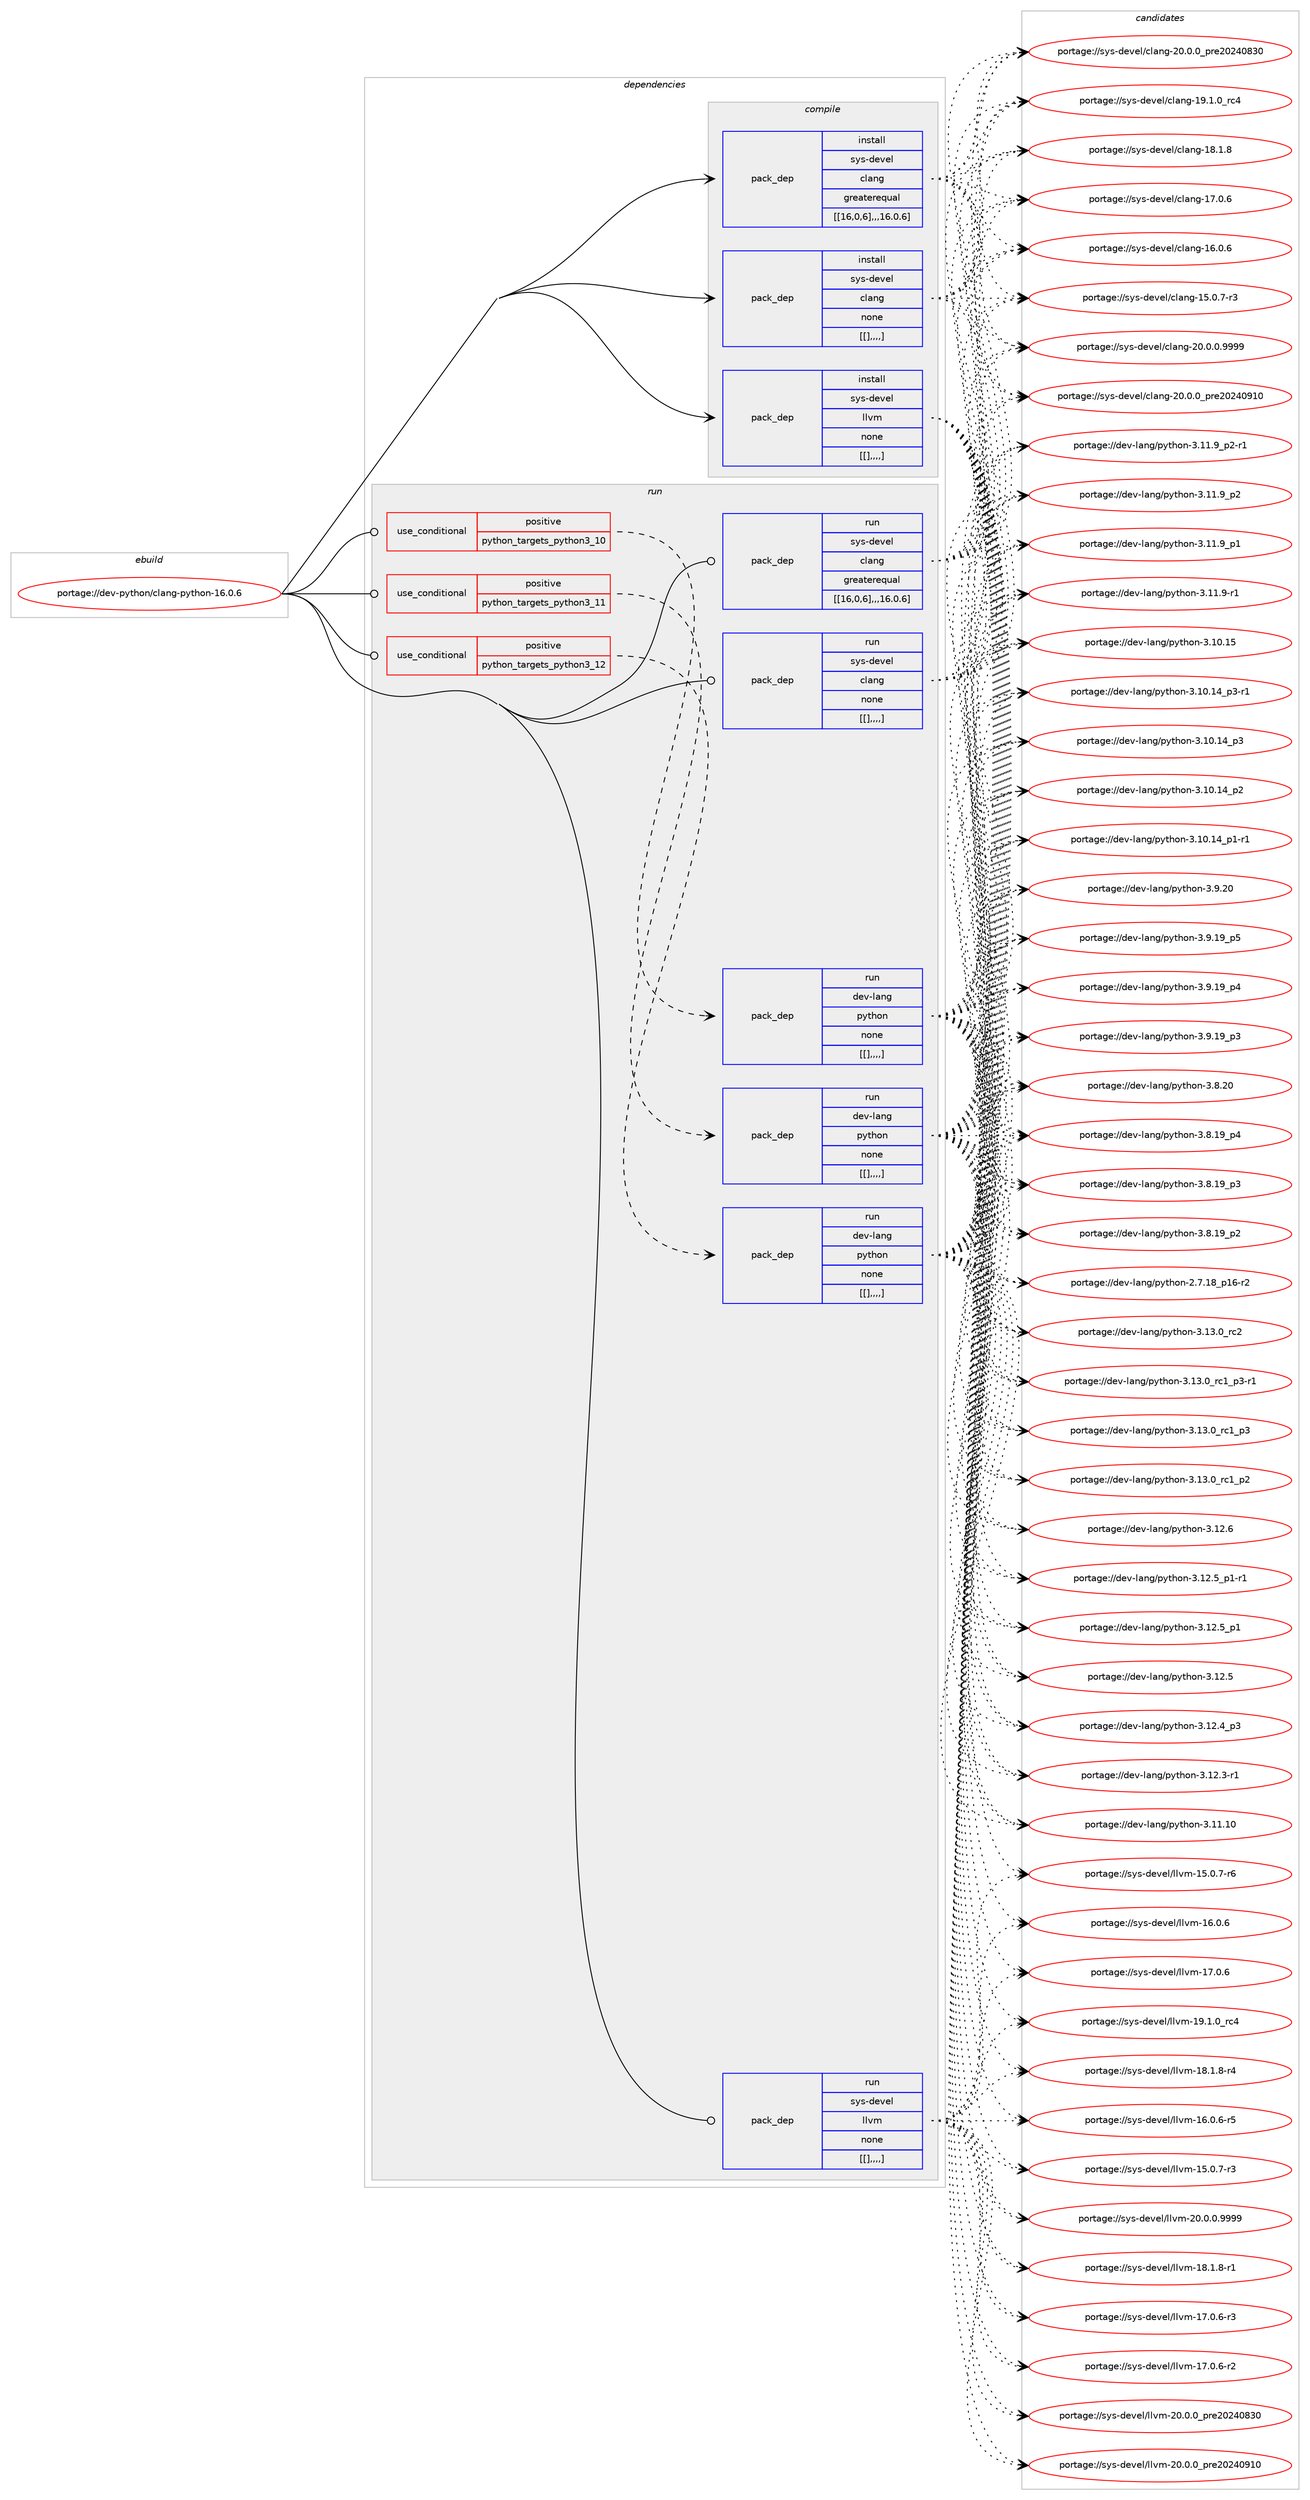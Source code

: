 digraph prolog {

# *************
# Graph options
# *************

newrank=true;
concentrate=true;
compound=true;
graph [rankdir=LR,fontname=Helvetica,fontsize=10,ranksep=1.5];#, ranksep=2.5, nodesep=0.2];
edge  [arrowhead=vee];
node  [fontname=Helvetica,fontsize=10];

# **********
# The ebuild
# **********

subgraph cluster_leftcol {
color=gray;
label=<<i>ebuild</i>>;
id [label="portage://dev-python/clang-python-16.0.6", color=red, width=4, href="../dev-python/clang-python-16.0.6.svg"];
}

# ****************
# The dependencies
# ****************

subgraph cluster_midcol {
color=gray;
label=<<i>dependencies</i>>;
subgraph cluster_compile {
fillcolor="#eeeeee";
style=filled;
label=<<i>compile</i>>;
subgraph pack111187 {
dependency144646 [label=<<TABLE BORDER="0" CELLBORDER="1" CELLSPACING="0" CELLPADDING="4" WIDTH="220"><TR><TD ROWSPAN="6" CELLPADDING="30">pack_dep</TD></TR><TR><TD WIDTH="110">install</TD></TR><TR><TD>sys-devel</TD></TR><TR><TD>clang</TD></TR><TR><TD>greaterequal</TD></TR><TR><TD>[[16,0,6],,,16.0.6]</TD></TR></TABLE>>, shape=none, color=blue];
}
id:e -> dependency144646:w [weight=20,style="solid",arrowhead="vee"];
subgraph pack111188 {
dependency144647 [label=<<TABLE BORDER="0" CELLBORDER="1" CELLSPACING="0" CELLPADDING="4" WIDTH="220"><TR><TD ROWSPAN="6" CELLPADDING="30">pack_dep</TD></TR><TR><TD WIDTH="110">install</TD></TR><TR><TD>sys-devel</TD></TR><TR><TD>clang</TD></TR><TR><TD>none</TD></TR><TR><TD>[[],,,,]</TD></TR></TABLE>>, shape=none, color=blue];
}
id:e -> dependency144647:w [weight=20,style="solid",arrowhead="vee"];
subgraph pack111189 {
dependency144648 [label=<<TABLE BORDER="0" CELLBORDER="1" CELLSPACING="0" CELLPADDING="4" WIDTH="220"><TR><TD ROWSPAN="6" CELLPADDING="30">pack_dep</TD></TR><TR><TD WIDTH="110">install</TD></TR><TR><TD>sys-devel</TD></TR><TR><TD>llvm</TD></TR><TR><TD>none</TD></TR><TR><TD>[[],,,,]</TD></TR></TABLE>>, shape=none, color=blue];
}
id:e -> dependency144648:w [weight=20,style="solid",arrowhead="vee"];
}
subgraph cluster_compileandrun {
fillcolor="#eeeeee";
style=filled;
label=<<i>compile and run</i>>;
}
subgraph cluster_run {
fillcolor="#eeeeee";
style=filled;
label=<<i>run</i>>;
subgraph cond32243 {
dependency144649 [label=<<TABLE BORDER="0" CELLBORDER="1" CELLSPACING="0" CELLPADDING="4"><TR><TD ROWSPAN="3" CELLPADDING="10">use_conditional</TD></TR><TR><TD>positive</TD></TR><TR><TD>python_targets_python3_10</TD></TR></TABLE>>, shape=none, color=red];
subgraph pack111190 {
dependency144650 [label=<<TABLE BORDER="0" CELLBORDER="1" CELLSPACING="0" CELLPADDING="4" WIDTH="220"><TR><TD ROWSPAN="6" CELLPADDING="30">pack_dep</TD></TR><TR><TD WIDTH="110">run</TD></TR><TR><TD>dev-lang</TD></TR><TR><TD>python</TD></TR><TR><TD>none</TD></TR><TR><TD>[[],,,,]</TD></TR></TABLE>>, shape=none, color=blue];
}
dependency144649:e -> dependency144650:w [weight=20,style="dashed",arrowhead="vee"];
}
id:e -> dependency144649:w [weight=20,style="solid",arrowhead="odot"];
subgraph cond32244 {
dependency144651 [label=<<TABLE BORDER="0" CELLBORDER="1" CELLSPACING="0" CELLPADDING="4"><TR><TD ROWSPAN="3" CELLPADDING="10">use_conditional</TD></TR><TR><TD>positive</TD></TR><TR><TD>python_targets_python3_11</TD></TR></TABLE>>, shape=none, color=red];
subgraph pack111191 {
dependency144652 [label=<<TABLE BORDER="0" CELLBORDER="1" CELLSPACING="0" CELLPADDING="4" WIDTH="220"><TR><TD ROWSPAN="6" CELLPADDING="30">pack_dep</TD></TR><TR><TD WIDTH="110">run</TD></TR><TR><TD>dev-lang</TD></TR><TR><TD>python</TD></TR><TR><TD>none</TD></TR><TR><TD>[[],,,,]</TD></TR></TABLE>>, shape=none, color=blue];
}
dependency144651:e -> dependency144652:w [weight=20,style="dashed",arrowhead="vee"];
}
id:e -> dependency144651:w [weight=20,style="solid",arrowhead="odot"];
subgraph cond32245 {
dependency144653 [label=<<TABLE BORDER="0" CELLBORDER="1" CELLSPACING="0" CELLPADDING="4"><TR><TD ROWSPAN="3" CELLPADDING="10">use_conditional</TD></TR><TR><TD>positive</TD></TR><TR><TD>python_targets_python3_12</TD></TR></TABLE>>, shape=none, color=red];
subgraph pack111192 {
dependency144654 [label=<<TABLE BORDER="0" CELLBORDER="1" CELLSPACING="0" CELLPADDING="4" WIDTH="220"><TR><TD ROWSPAN="6" CELLPADDING="30">pack_dep</TD></TR><TR><TD WIDTH="110">run</TD></TR><TR><TD>dev-lang</TD></TR><TR><TD>python</TD></TR><TR><TD>none</TD></TR><TR><TD>[[],,,,]</TD></TR></TABLE>>, shape=none, color=blue];
}
dependency144653:e -> dependency144654:w [weight=20,style="dashed",arrowhead="vee"];
}
id:e -> dependency144653:w [weight=20,style="solid",arrowhead="odot"];
subgraph pack111193 {
dependency144655 [label=<<TABLE BORDER="0" CELLBORDER="1" CELLSPACING="0" CELLPADDING="4" WIDTH="220"><TR><TD ROWSPAN="6" CELLPADDING="30">pack_dep</TD></TR><TR><TD WIDTH="110">run</TD></TR><TR><TD>sys-devel</TD></TR><TR><TD>clang</TD></TR><TR><TD>greaterequal</TD></TR><TR><TD>[[16,0,6],,,16.0.6]</TD></TR></TABLE>>, shape=none, color=blue];
}
id:e -> dependency144655:w [weight=20,style="solid",arrowhead="odot"];
subgraph pack111194 {
dependency144656 [label=<<TABLE BORDER="0" CELLBORDER="1" CELLSPACING="0" CELLPADDING="4" WIDTH="220"><TR><TD ROWSPAN="6" CELLPADDING="30">pack_dep</TD></TR><TR><TD WIDTH="110">run</TD></TR><TR><TD>sys-devel</TD></TR><TR><TD>clang</TD></TR><TR><TD>none</TD></TR><TR><TD>[[],,,,]</TD></TR></TABLE>>, shape=none, color=blue];
}
id:e -> dependency144656:w [weight=20,style="solid",arrowhead="odot"];
subgraph pack111195 {
dependency144657 [label=<<TABLE BORDER="0" CELLBORDER="1" CELLSPACING="0" CELLPADDING="4" WIDTH="220"><TR><TD ROWSPAN="6" CELLPADDING="30">pack_dep</TD></TR><TR><TD WIDTH="110">run</TD></TR><TR><TD>sys-devel</TD></TR><TR><TD>llvm</TD></TR><TR><TD>none</TD></TR><TR><TD>[[],,,,]</TD></TR></TABLE>>, shape=none, color=blue];
}
id:e -> dependency144657:w [weight=20,style="solid",arrowhead="odot"];
}
}

# **************
# The candidates
# **************

subgraph cluster_choices {
rank=same;
color=gray;
label=<<i>candidates</i>>;

subgraph choice111187 {
color=black;
nodesep=1;
choice11512111545100101118101108479910897110103455048464846484657575757 [label="portage://sys-devel/clang-20.0.0.9999", color=red, width=4,href="../sys-devel/clang-20.0.0.9999.svg"];
choice1151211154510010111810110847991089711010345504846484648951121141015048505248574948 [label="portage://sys-devel/clang-20.0.0_pre20240910", color=red, width=4,href="../sys-devel/clang-20.0.0_pre20240910.svg"];
choice1151211154510010111810110847991089711010345504846484648951121141015048505248565148 [label="portage://sys-devel/clang-20.0.0_pre20240830", color=red, width=4,href="../sys-devel/clang-20.0.0_pre20240830.svg"];
choice1151211154510010111810110847991089711010345495746494648951149952 [label="portage://sys-devel/clang-19.1.0_rc4", color=red, width=4,href="../sys-devel/clang-19.1.0_rc4.svg"];
choice1151211154510010111810110847991089711010345495646494656 [label="portage://sys-devel/clang-18.1.8", color=red, width=4,href="../sys-devel/clang-18.1.8.svg"];
choice1151211154510010111810110847991089711010345495546484654 [label="portage://sys-devel/clang-17.0.6", color=red, width=4,href="../sys-devel/clang-17.0.6.svg"];
choice1151211154510010111810110847991089711010345495446484654 [label="portage://sys-devel/clang-16.0.6", color=red, width=4,href="../sys-devel/clang-16.0.6.svg"];
choice11512111545100101118101108479910897110103454953464846554511451 [label="portage://sys-devel/clang-15.0.7-r3", color=red, width=4,href="../sys-devel/clang-15.0.7-r3.svg"];
dependency144646:e -> choice11512111545100101118101108479910897110103455048464846484657575757:w [style=dotted,weight="100"];
dependency144646:e -> choice1151211154510010111810110847991089711010345504846484648951121141015048505248574948:w [style=dotted,weight="100"];
dependency144646:e -> choice1151211154510010111810110847991089711010345504846484648951121141015048505248565148:w [style=dotted,weight="100"];
dependency144646:e -> choice1151211154510010111810110847991089711010345495746494648951149952:w [style=dotted,weight="100"];
dependency144646:e -> choice1151211154510010111810110847991089711010345495646494656:w [style=dotted,weight="100"];
dependency144646:e -> choice1151211154510010111810110847991089711010345495546484654:w [style=dotted,weight="100"];
dependency144646:e -> choice1151211154510010111810110847991089711010345495446484654:w [style=dotted,weight="100"];
dependency144646:e -> choice11512111545100101118101108479910897110103454953464846554511451:w [style=dotted,weight="100"];
}
subgraph choice111188 {
color=black;
nodesep=1;
choice11512111545100101118101108479910897110103455048464846484657575757 [label="portage://sys-devel/clang-20.0.0.9999", color=red, width=4,href="../sys-devel/clang-20.0.0.9999.svg"];
choice1151211154510010111810110847991089711010345504846484648951121141015048505248574948 [label="portage://sys-devel/clang-20.0.0_pre20240910", color=red, width=4,href="../sys-devel/clang-20.0.0_pre20240910.svg"];
choice1151211154510010111810110847991089711010345504846484648951121141015048505248565148 [label="portage://sys-devel/clang-20.0.0_pre20240830", color=red, width=4,href="../sys-devel/clang-20.0.0_pre20240830.svg"];
choice1151211154510010111810110847991089711010345495746494648951149952 [label="portage://sys-devel/clang-19.1.0_rc4", color=red, width=4,href="../sys-devel/clang-19.1.0_rc4.svg"];
choice1151211154510010111810110847991089711010345495646494656 [label="portage://sys-devel/clang-18.1.8", color=red, width=4,href="../sys-devel/clang-18.1.8.svg"];
choice1151211154510010111810110847991089711010345495546484654 [label="portage://sys-devel/clang-17.0.6", color=red, width=4,href="../sys-devel/clang-17.0.6.svg"];
choice1151211154510010111810110847991089711010345495446484654 [label="portage://sys-devel/clang-16.0.6", color=red, width=4,href="../sys-devel/clang-16.0.6.svg"];
choice11512111545100101118101108479910897110103454953464846554511451 [label="portage://sys-devel/clang-15.0.7-r3", color=red, width=4,href="../sys-devel/clang-15.0.7-r3.svg"];
dependency144647:e -> choice11512111545100101118101108479910897110103455048464846484657575757:w [style=dotted,weight="100"];
dependency144647:e -> choice1151211154510010111810110847991089711010345504846484648951121141015048505248574948:w [style=dotted,weight="100"];
dependency144647:e -> choice1151211154510010111810110847991089711010345504846484648951121141015048505248565148:w [style=dotted,weight="100"];
dependency144647:e -> choice1151211154510010111810110847991089711010345495746494648951149952:w [style=dotted,weight="100"];
dependency144647:e -> choice1151211154510010111810110847991089711010345495646494656:w [style=dotted,weight="100"];
dependency144647:e -> choice1151211154510010111810110847991089711010345495546484654:w [style=dotted,weight="100"];
dependency144647:e -> choice1151211154510010111810110847991089711010345495446484654:w [style=dotted,weight="100"];
dependency144647:e -> choice11512111545100101118101108479910897110103454953464846554511451:w [style=dotted,weight="100"];
}
subgraph choice111189 {
color=black;
nodesep=1;
choice1151211154510010111810110847108108118109455048464846484657575757 [label="portage://sys-devel/llvm-20.0.0.9999", color=red, width=4,href="../sys-devel/llvm-20.0.0.9999.svg"];
choice115121115451001011181011084710810811810945504846484648951121141015048505248574948 [label="portage://sys-devel/llvm-20.0.0_pre20240910", color=red, width=4,href="../sys-devel/llvm-20.0.0_pre20240910.svg"];
choice115121115451001011181011084710810811810945504846484648951121141015048505248565148 [label="portage://sys-devel/llvm-20.0.0_pre20240830", color=red, width=4,href="../sys-devel/llvm-20.0.0_pre20240830.svg"];
choice115121115451001011181011084710810811810945495746494648951149952 [label="portage://sys-devel/llvm-19.1.0_rc4", color=red, width=4,href="../sys-devel/llvm-19.1.0_rc4.svg"];
choice1151211154510010111810110847108108118109454956464946564511452 [label="portage://sys-devel/llvm-18.1.8-r4", color=red, width=4,href="../sys-devel/llvm-18.1.8-r4.svg"];
choice1151211154510010111810110847108108118109454956464946564511449 [label="portage://sys-devel/llvm-18.1.8-r1", color=red, width=4,href="../sys-devel/llvm-18.1.8-r1.svg"];
choice1151211154510010111810110847108108118109454955464846544511451 [label="portage://sys-devel/llvm-17.0.6-r3", color=red, width=4,href="../sys-devel/llvm-17.0.6-r3.svg"];
choice1151211154510010111810110847108108118109454955464846544511450 [label="portage://sys-devel/llvm-17.0.6-r2", color=red, width=4,href="../sys-devel/llvm-17.0.6-r2.svg"];
choice115121115451001011181011084710810811810945495546484654 [label="portage://sys-devel/llvm-17.0.6", color=red, width=4,href="../sys-devel/llvm-17.0.6.svg"];
choice1151211154510010111810110847108108118109454954464846544511453 [label="portage://sys-devel/llvm-16.0.6-r5", color=red, width=4,href="../sys-devel/llvm-16.0.6-r5.svg"];
choice115121115451001011181011084710810811810945495446484654 [label="portage://sys-devel/llvm-16.0.6", color=red, width=4,href="../sys-devel/llvm-16.0.6.svg"];
choice1151211154510010111810110847108108118109454953464846554511454 [label="portage://sys-devel/llvm-15.0.7-r6", color=red, width=4,href="../sys-devel/llvm-15.0.7-r6.svg"];
choice1151211154510010111810110847108108118109454953464846554511451 [label="portage://sys-devel/llvm-15.0.7-r3", color=red, width=4,href="../sys-devel/llvm-15.0.7-r3.svg"];
dependency144648:e -> choice1151211154510010111810110847108108118109455048464846484657575757:w [style=dotted,weight="100"];
dependency144648:e -> choice115121115451001011181011084710810811810945504846484648951121141015048505248574948:w [style=dotted,weight="100"];
dependency144648:e -> choice115121115451001011181011084710810811810945504846484648951121141015048505248565148:w [style=dotted,weight="100"];
dependency144648:e -> choice115121115451001011181011084710810811810945495746494648951149952:w [style=dotted,weight="100"];
dependency144648:e -> choice1151211154510010111810110847108108118109454956464946564511452:w [style=dotted,weight="100"];
dependency144648:e -> choice1151211154510010111810110847108108118109454956464946564511449:w [style=dotted,weight="100"];
dependency144648:e -> choice1151211154510010111810110847108108118109454955464846544511451:w [style=dotted,weight="100"];
dependency144648:e -> choice1151211154510010111810110847108108118109454955464846544511450:w [style=dotted,weight="100"];
dependency144648:e -> choice115121115451001011181011084710810811810945495546484654:w [style=dotted,weight="100"];
dependency144648:e -> choice1151211154510010111810110847108108118109454954464846544511453:w [style=dotted,weight="100"];
dependency144648:e -> choice115121115451001011181011084710810811810945495446484654:w [style=dotted,weight="100"];
dependency144648:e -> choice1151211154510010111810110847108108118109454953464846554511454:w [style=dotted,weight="100"];
dependency144648:e -> choice1151211154510010111810110847108108118109454953464846554511451:w [style=dotted,weight="100"];
}
subgraph choice111190 {
color=black;
nodesep=1;
choice10010111845108971101034711212111610411111045514649514648951149950 [label="portage://dev-lang/python-3.13.0_rc2", color=red, width=4,href="../dev-lang/python-3.13.0_rc2.svg"];
choice1001011184510897110103471121211161041111104551464951464895114994995112514511449 [label="portage://dev-lang/python-3.13.0_rc1_p3-r1", color=red, width=4,href="../dev-lang/python-3.13.0_rc1_p3-r1.svg"];
choice100101118451089711010347112121116104111110455146495146489511499499511251 [label="portage://dev-lang/python-3.13.0_rc1_p3", color=red, width=4,href="../dev-lang/python-3.13.0_rc1_p3.svg"];
choice100101118451089711010347112121116104111110455146495146489511499499511250 [label="portage://dev-lang/python-3.13.0_rc1_p2", color=red, width=4,href="../dev-lang/python-3.13.0_rc1_p2.svg"];
choice10010111845108971101034711212111610411111045514649504654 [label="portage://dev-lang/python-3.12.6", color=red, width=4,href="../dev-lang/python-3.12.6.svg"];
choice1001011184510897110103471121211161041111104551464950465395112494511449 [label="portage://dev-lang/python-3.12.5_p1-r1", color=red, width=4,href="../dev-lang/python-3.12.5_p1-r1.svg"];
choice100101118451089711010347112121116104111110455146495046539511249 [label="portage://dev-lang/python-3.12.5_p1", color=red, width=4,href="../dev-lang/python-3.12.5_p1.svg"];
choice10010111845108971101034711212111610411111045514649504653 [label="portage://dev-lang/python-3.12.5", color=red, width=4,href="../dev-lang/python-3.12.5.svg"];
choice100101118451089711010347112121116104111110455146495046529511251 [label="portage://dev-lang/python-3.12.4_p3", color=red, width=4,href="../dev-lang/python-3.12.4_p3.svg"];
choice100101118451089711010347112121116104111110455146495046514511449 [label="portage://dev-lang/python-3.12.3-r1", color=red, width=4,href="../dev-lang/python-3.12.3-r1.svg"];
choice1001011184510897110103471121211161041111104551464949464948 [label="portage://dev-lang/python-3.11.10", color=red, width=4,href="../dev-lang/python-3.11.10.svg"];
choice1001011184510897110103471121211161041111104551464949465795112504511449 [label="portage://dev-lang/python-3.11.9_p2-r1", color=red, width=4,href="../dev-lang/python-3.11.9_p2-r1.svg"];
choice100101118451089711010347112121116104111110455146494946579511250 [label="portage://dev-lang/python-3.11.9_p2", color=red, width=4,href="../dev-lang/python-3.11.9_p2.svg"];
choice100101118451089711010347112121116104111110455146494946579511249 [label="portage://dev-lang/python-3.11.9_p1", color=red, width=4,href="../dev-lang/python-3.11.9_p1.svg"];
choice100101118451089711010347112121116104111110455146494946574511449 [label="portage://dev-lang/python-3.11.9-r1", color=red, width=4,href="../dev-lang/python-3.11.9-r1.svg"];
choice1001011184510897110103471121211161041111104551464948464953 [label="portage://dev-lang/python-3.10.15", color=red, width=4,href="../dev-lang/python-3.10.15.svg"];
choice100101118451089711010347112121116104111110455146494846495295112514511449 [label="portage://dev-lang/python-3.10.14_p3-r1", color=red, width=4,href="../dev-lang/python-3.10.14_p3-r1.svg"];
choice10010111845108971101034711212111610411111045514649484649529511251 [label="portage://dev-lang/python-3.10.14_p3", color=red, width=4,href="../dev-lang/python-3.10.14_p3.svg"];
choice10010111845108971101034711212111610411111045514649484649529511250 [label="portage://dev-lang/python-3.10.14_p2", color=red, width=4,href="../dev-lang/python-3.10.14_p2.svg"];
choice100101118451089711010347112121116104111110455146494846495295112494511449 [label="portage://dev-lang/python-3.10.14_p1-r1", color=red, width=4,href="../dev-lang/python-3.10.14_p1-r1.svg"];
choice10010111845108971101034711212111610411111045514657465048 [label="portage://dev-lang/python-3.9.20", color=red, width=4,href="../dev-lang/python-3.9.20.svg"];
choice100101118451089711010347112121116104111110455146574649579511253 [label="portage://dev-lang/python-3.9.19_p5", color=red, width=4,href="../dev-lang/python-3.9.19_p5.svg"];
choice100101118451089711010347112121116104111110455146574649579511252 [label="portage://dev-lang/python-3.9.19_p4", color=red, width=4,href="../dev-lang/python-3.9.19_p4.svg"];
choice100101118451089711010347112121116104111110455146574649579511251 [label="portage://dev-lang/python-3.9.19_p3", color=red, width=4,href="../dev-lang/python-3.9.19_p3.svg"];
choice10010111845108971101034711212111610411111045514656465048 [label="portage://dev-lang/python-3.8.20", color=red, width=4,href="../dev-lang/python-3.8.20.svg"];
choice100101118451089711010347112121116104111110455146564649579511252 [label="portage://dev-lang/python-3.8.19_p4", color=red, width=4,href="../dev-lang/python-3.8.19_p4.svg"];
choice100101118451089711010347112121116104111110455146564649579511251 [label="portage://dev-lang/python-3.8.19_p3", color=red, width=4,href="../dev-lang/python-3.8.19_p3.svg"];
choice100101118451089711010347112121116104111110455146564649579511250 [label="portage://dev-lang/python-3.8.19_p2", color=red, width=4,href="../dev-lang/python-3.8.19_p2.svg"];
choice100101118451089711010347112121116104111110455046554649569511249544511450 [label="portage://dev-lang/python-2.7.18_p16-r2", color=red, width=4,href="../dev-lang/python-2.7.18_p16-r2.svg"];
dependency144650:e -> choice10010111845108971101034711212111610411111045514649514648951149950:w [style=dotted,weight="100"];
dependency144650:e -> choice1001011184510897110103471121211161041111104551464951464895114994995112514511449:w [style=dotted,weight="100"];
dependency144650:e -> choice100101118451089711010347112121116104111110455146495146489511499499511251:w [style=dotted,weight="100"];
dependency144650:e -> choice100101118451089711010347112121116104111110455146495146489511499499511250:w [style=dotted,weight="100"];
dependency144650:e -> choice10010111845108971101034711212111610411111045514649504654:w [style=dotted,weight="100"];
dependency144650:e -> choice1001011184510897110103471121211161041111104551464950465395112494511449:w [style=dotted,weight="100"];
dependency144650:e -> choice100101118451089711010347112121116104111110455146495046539511249:w [style=dotted,weight="100"];
dependency144650:e -> choice10010111845108971101034711212111610411111045514649504653:w [style=dotted,weight="100"];
dependency144650:e -> choice100101118451089711010347112121116104111110455146495046529511251:w [style=dotted,weight="100"];
dependency144650:e -> choice100101118451089711010347112121116104111110455146495046514511449:w [style=dotted,weight="100"];
dependency144650:e -> choice1001011184510897110103471121211161041111104551464949464948:w [style=dotted,weight="100"];
dependency144650:e -> choice1001011184510897110103471121211161041111104551464949465795112504511449:w [style=dotted,weight="100"];
dependency144650:e -> choice100101118451089711010347112121116104111110455146494946579511250:w [style=dotted,weight="100"];
dependency144650:e -> choice100101118451089711010347112121116104111110455146494946579511249:w [style=dotted,weight="100"];
dependency144650:e -> choice100101118451089711010347112121116104111110455146494946574511449:w [style=dotted,weight="100"];
dependency144650:e -> choice1001011184510897110103471121211161041111104551464948464953:w [style=dotted,weight="100"];
dependency144650:e -> choice100101118451089711010347112121116104111110455146494846495295112514511449:w [style=dotted,weight="100"];
dependency144650:e -> choice10010111845108971101034711212111610411111045514649484649529511251:w [style=dotted,weight="100"];
dependency144650:e -> choice10010111845108971101034711212111610411111045514649484649529511250:w [style=dotted,weight="100"];
dependency144650:e -> choice100101118451089711010347112121116104111110455146494846495295112494511449:w [style=dotted,weight="100"];
dependency144650:e -> choice10010111845108971101034711212111610411111045514657465048:w [style=dotted,weight="100"];
dependency144650:e -> choice100101118451089711010347112121116104111110455146574649579511253:w [style=dotted,weight="100"];
dependency144650:e -> choice100101118451089711010347112121116104111110455146574649579511252:w [style=dotted,weight="100"];
dependency144650:e -> choice100101118451089711010347112121116104111110455146574649579511251:w [style=dotted,weight="100"];
dependency144650:e -> choice10010111845108971101034711212111610411111045514656465048:w [style=dotted,weight="100"];
dependency144650:e -> choice100101118451089711010347112121116104111110455146564649579511252:w [style=dotted,weight="100"];
dependency144650:e -> choice100101118451089711010347112121116104111110455146564649579511251:w [style=dotted,weight="100"];
dependency144650:e -> choice100101118451089711010347112121116104111110455146564649579511250:w [style=dotted,weight="100"];
dependency144650:e -> choice100101118451089711010347112121116104111110455046554649569511249544511450:w [style=dotted,weight="100"];
}
subgraph choice111191 {
color=black;
nodesep=1;
choice10010111845108971101034711212111610411111045514649514648951149950 [label="portage://dev-lang/python-3.13.0_rc2", color=red, width=4,href="../dev-lang/python-3.13.0_rc2.svg"];
choice1001011184510897110103471121211161041111104551464951464895114994995112514511449 [label="portage://dev-lang/python-3.13.0_rc1_p3-r1", color=red, width=4,href="../dev-lang/python-3.13.0_rc1_p3-r1.svg"];
choice100101118451089711010347112121116104111110455146495146489511499499511251 [label="portage://dev-lang/python-3.13.0_rc1_p3", color=red, width=4,href="../dev-lang/python-3.13.0_rc1_p3.svg"];
choice100101118451089711010347112121116104111110455146495146489511499499511250 [label="portage://dev-lang/python-3.13.0_rc1_p2", color=red, width=4,href="../dev-lang/python-3.13.0_rc1_p2.svg"];
choice10010111845108971101034711212111610411111045514649504654 [label="portage://dev-lang/python-3.12.6", color=red, width=4,href="../dev-lang/python-3.12.6.svg"];
choice1001011184510897110103471121211161041111104551464950465395112494511449 [label="portage://dev-lang/python-3.12.5_p1-r1", color=red, width=4,href="../dev-lang/python-3.12.5_p1-r1.svg"];
choice100101118451089711010347112121116104111110455146495046539511249 [label="portage://dev-lang/python-3.12.5_p1", color=red, width=4,href="../dev-lang/python-3.12.5_p1.svg"];
choice10010111845108971101034711212111610411111045514649504653 [label="portage://dev-lang/python-3.12.5", color=red, width=4,href="../dev-lang/python-3.12.5.svg"];
choice100101118451089711010347112121116104111110455146495046529511251 [label="portage://dev-lang/python-3.12.4_p3", color=red, width=4,href="../dev-lang/python-3.12.4_p3.svg"];
choice100101118451089711010347112121116104111110455146495046514511449 [label="portage://dev-lang/python-3.12.3-r1", color=red, width=4,href="../dev-lang/python-3.12.3-r1.svg"];
choice1001011184510897110103471121211161041111104551464949464948 [label="portage://dev-lang/python-3.11.10", color=red, width=4,href="../dev-lang/python-3.11.10.svg"];
choice1001011184510897110103471121211161041111104551464949465795112504511449 [label="portage://dev-lang/python-3.11.9_p2-r1", color=red, width=4,href="../dev-lang/python-3.11.9_p2-r1.svg"];
choice100101118451089711010347112121116104111110455146494946579511250 [label="portage://dev-lang/python-3.11.9_p2", color=red, width=4,href="../dev-lang/python-3.11.9_p2.svg"];
choice100101118451089711010347112121116104111110455146494946579511249 [label="portage://dev-lang/python-3.11.9_p1", color=red, width=4,href="../dev-lang/python-3.11.9_p1.svg"];
choice100101118451089711010347112121116104111110455146494946574511449 [label="portage://dev-lang/python-3.11.9-r1", color=red, width=4,href="../dev-lang/python-3.11.9-r1.svg"];
choice1001011184510897110103471121211161041111104551464948464953 [label="portage://dev-lang/python-3.10.15", color=red, width=4,href="../dev-lang/python-3.10.15.svg"];
choice100101118451089711010347112121116104111110455146494846495295112514511449 [label="portage://dev-lang/python-3.10.14_p3-r1", color=red, width=4,href="../dev-lang/python-3.10.14_p3-r1.svg"];
choice10010111845108971101034711212111610411111045514649484649529511251 [label="portage://dev-lang/python-3.10.14_p3", color=red, width=4,href="../dev-lang/python-3.10.14_p3.svg"];
choice10010111845108971101034711212111610411111045514649484649529511250 [label="portage://dev-lang/python-3.10.14_p2", color=red, width=4,href="../dev-lang/python-3.10.14_p2.svg"];
choice100101118451089711010347112121116104111110455146494846495295112494511449 [label="portage://dev-lang/python-3.10.14_p1-r1", color=red, width=4,href="../dev-lang/python-3.10.14_p1-r1.svg"];
choice10010111845108971101034711212111610411111045514657465048 [label="portage://dev-lang/python-3.9.20", color=red, width=4,href="../dev-lang/python-3.9.20.svg"];
choice100101118451089711010347112121116104111110455146574649579511253 [label="portage://dev-lang/python-3.9.19_p5", color=red, width=4,href="../dev-lang/python-3.9.19_p5.svg"];
choice100101118451089711010347112121116104111110455146574649579511252 [label="portage://dev-lang/python-3.9.19_p4", color=red, width=4,href="../dev-lang/python-3.9.19_p4.svg"];
choice100101118451089711010347112121116104111110455146574649579511251 [label="portage://dev-lang/python-3.9.19_p3", color=red, width=4,href="../dev-lang/python-3.9.19_p3.svg"];
choice10010111845108971101034711212111610411111045514656465048 [label="portage://dev-lang/python-3.8.20", color=red, width=4,href="../dev-lang/python-3.8.20.svg"];
choice100101118451089711010347112121116104111110455146564649579511252 [label="portage://dev-lang/python-3.8.19_p4", color=red, width=4,href="../dev-lang/python-3.8.19_p4.svg"];
choice100101118451089711010347112121116104111110455146564649579511251 [label="portage://dev-lang/python-3.8.19_p3", color=red, width=4,href="../dev-lang/python-3.8.19_p3.svg"];
choice100101118451089711010347112121116104111110455146564649579511250 [label="portage://dev-lang/python-3.8.19_p2", color=red, width=4,href="../dev-lang/python-3.8.19_p2.svg"];
choice100101118451089711010347112121116104111110455046554649569511249544511450 [label="portage://dev-lang/python-2.7.18_p16-r2", color=red, width=4,href="../dev-lang/python-2.7.18_p16-r2.svg"];
dependency144652:e -> choice10010111845108971101034711212111610411111045514649514648951149950:w [style=dotted,weight="100"];
dependency144652:e -> choice1001011184510897110103471121211161041111104551464951464895114994995112514511449:w [style=dotted,weight="100"];
dependency144652:e -> choice100101118451089711010347112121116104111110455146495146489511499499511251:w [style=dotted,weight="100"];
dependency144652:e -> choice100101118451089711010347112121116104111110455146495146489511499499511250:w [style=dotted,weight="100"];
dependency144652:e -> choice10010111845108971101034711212111610411111045514649504654:w [style=dotted,weight="100"];
dependency144652:e -> choice1001011184510897110103471121211161041111104551464950465395112494511449:w [style=dotted,weight="100"];
dependency144652:e -> choice100101118451089711010347112121116104111110455146495046539511249:w [style=dotted,weight="100"];
dependency144652:e -> choice10010111845108971101034711212111610411111045514649504653:w [style=dotted,weight="100"];
dependency144652:e -> choice100101118451089711010347112121116104111110455146495046529511251:w [style=dotted,weight="100"];
dependency144652:e -> choice100101118451089711010347112121116104111110455146495046514511449:w [style=dotted,weight="100"];
dependency144652:e -> choice1001011184510897110103471121211161041111104551464949464948:w [style=dotted,weight="100"];
dependency144652:e -> choice1001011184510897110103471121211161041111104551464949465795112504511449:w [style=dotted,weight="100"];
dependency144652:e -> choice100101118451089711010347112121116104111110455146494946579511250:w [style=dotted,weight="100"];
dependency144652:e -> choice100101118451089711010347112121116104111110455146494946579511249:w [style=dotted,weight="100"];
dependency144652:e -> choice100101118451089711010347112121116104111110455146494946574511449:w [style=dotted,weight="100"];
dependency144652:e -> choice1001011184510897110103471121211161041111104551464948464953:w [style=dotted,weight="100"];
dependency144652:e -> choice100101118451089711010347112121116104111110455146494846495295112514511449:w [style=dotted,weight="100"];
dependency144652:e -> choice10010111845108971101034711212111610411111045514649484649529511251:w [style=dotted,weight="100"];
dependency144652:e -> choice10010111845108971101034711212111610411111045514649484649529511250:w [style=dotted,weight="100"];
dependency144652:e -> choice100101118451089711010347112121116104111110455146494846495295112494511449:w [style=dotted,weight="100"];
dependency144652:e -> choice10010111845108971101034711212111610411111045514657465048:w [style=dotted,weight="100"];
dependency144652:e -> choice100101118451089711010347112121116104111110455146574649579511253:w [style=dotted,weight="100"];
dependency144652:e -> choice100101118451089711010347112121116104111110455146574649579511252:w [style=dotted,weight="100"];
dependency144652:e -> choice100101118451089711010347112121116104111110455146574649579511251:w [style=dotted,weight="100"];
dependency144652:e -> choice10010111845108971101034711212111610411111045514656465048:w [style=dotted,weight="100"];
dependency144652:e -> choice100101118451089711010347112121116104111110455146564649579511252:w [style=dotted,weight="100"];
dependency144652:e -> choice100101118451089711010347112121116104111110455146564649579511251:w [style=dotted,weight="100"];
dependency144652:e -> choice100101118451089711010347112121116104111110455146564649579511250:w [style=dotted,weight="100"];
dependency144652:e -> choice100101118451089711010347112121116104111110455046554649569511249544511450:w [style=dotted,weight="100"];
}
subgraph choice111192 {
color=black;
nodesep=1;
choice10010111845108971101034711212111610411111045514649514648951149950 [label="portage://dev-lang/python-3.13.0_rc2", color=red, width=4,href="../dev-lang/python-3.13.0_rc2.svg"];
choice1001011184510897110103471121211161041111104551464951464895114994995112514511449 [label="portage://dev-lang/python-3.13.0_rc1_p3-r1", color=red, width=4,href="../dev-lang/python-3.13.0_rc1_p3-r1.svg"];
choice100101118451089711010347112121116104111110455146495146489511499499511251 [label="portage://dev-lang/python-3.13.0_rc1_p3", color=red, width=4,href="../dev-lang/python-3.13.0_rc1_p3.svg"];
choice100101118451089711010347112121116104111110455146495146489511499499511250 [label="portage://dev-lang/python-3.13.0_rc1_p2", color=red, width=4,href="../dev-lang/python-3.13.0_rc1_p2.svg"];
choice10010111845108971101034711212111610411111045514649504654 [label="portage://dev-lang/python-3.12.6", color=red, width=4,href="../dev-lang/python-3.12.6.svg"];
choice1001011184510897110103471121211161041111104551464950465395112494511449 [label="portage://dev-lang/python-3.12.5_p1-r1", color=red, width=4,href="../dev-lang/python-3.12.5_p1-r1.svg"];
choice100101118451089711010347112121116104111110455146495046539511249 [label="portage://dev-lang/python-3.12.5_p1", color=red, width=4,href="../dev-lang/python-3.12.5_p1.svg"];
choice10010111845108971101034711212111610411111045514649504653 [label="portage://dev-lang/python-3.12.5", color=red, width=4,href="../dev-lang/python-3.12.5.svg"];
choice100101118451089711010347112121116104111110455146495046529511251 [label="portage://dev-lang/python-3.12.4_p3", color=red, width=4,href="../dev-lang/python-3.12.4_p3.svg"];
choice100101118451089711010347112121116104111110455146495046514511449 [label="portage://dev-lang/python-3.12.3-r1", color=red, width=4,href="../dev-lang/python-3.12.3-r1.svg"];
choice1001011184510897110103471121211161041111104551464949464948 [label="portage://dev-lang/python-3.11.10", color=red, width=4,href="../dev-lang/python-3.11.10.svg"];
choice1001011184510897110103471121211161041111104551464949465795112504511449 [label="portage://dev-lang/python-3.11.9_p2-r1", color=red, width=4,href="../dev-lang/python-3.11.9_p2-r1.svg"];
choice100101118451089711010347112121116104111110455146494946579511250 [label="portage://dev-lang/python-3.11.9_p2", color=red, width=4,href="../dev-lang/python-3.11.9_p2.svg"];
choice100101118451089711010347112121116104111110455146494946579511249 [label="portage://dev-lang/python-3.11.9_p1", color=red, width=4,href="../dev-lang/python-3.11.9_p1.svg"];
choice100101118451089711010347112121116104111110455146494946574511449 [label="portage://dev-lang/python-3.11.9-r1", color=red, width=4,href="../dev-lang/python-3.11.9-r1.svg"];
choice1001011184510897110103471121211161041111104551464948464953 [label="portage://dev-lang/python-3.10.15", color=red, width=4,href="../dev-lang/python-3.10.15.svg"];
choice100101118451089711010347112121116104111110455146494846495295112514511449 [label="portage://dev-lang/python-3.10.14_p3-r1", color=red, width=4,href="../dev-lang/python-3.10.14_p3-r1.svg"];
choice10010111845108971101034711212111610411111045514649484649529511251 [label="portage://dev-lang/python-3.10.14_p3", color=red, width=4,href="../dev-lang/python-3.10.14_p3.svg"];
choice10010111845108971101034711212111610411111045514649484649529511250 [label="portage://dev-lang/python-3.10.14_p2", color=red, width=4,href="../dev-lang/python-3.10.14_p2.svg"];
choice100101118451089711010347112121116104111110455146494846495295112494511449 [label="portage://dev-lang/python-3.10.14_p1-r1", color=red, width=4,href="../dev-lang/python-3.10.14_p1-r1.svg"];
choice10010111845108971101034711212111610411111045514657465048 [label="portage://dev-lang/python-3.9.20", color=red, width=4,href="../dev-lang/python-3.9.20.svg"];
choice100101118451089711010347112121116104111110455146574649579511253 [label="portage://dev-lang/python-3.9.19_p5", color=red, width=4,href="../dev-lang/python-3.9.19_p5.svg"];
choice100101118451089711010347112121116104111110455146574649579511252 [label="portage://dev-lang/python-3.9.19_p4", color=red, width=4,href="../dev-lang/python-3.9.19_p4.svg"];
choice100101118451089711010347112121116104111110455146574649579511251 [label="portage://dev-lang/python-3.9.19_p3", color=red, width=4,href="../dev-lang/python-3.9.19_p3.svg"];
choice10010111845108971101034711212111610411111045514656465048 [label="portage://dev-lang/python-3.8.20", color=red, width=4,href="../dev-lang/python-3.8.20.svg"];
choice100101118451089711010347112121116104111110455146564649579511252 [label="portage://dev-lang/python-3.8.19_p4", color=red, width=4,href="../dev-lang/python-3.8.19_p4.svg"];
choice100101118451089711010347112121116104111110455146564649579511251 [label="portage://dev-lang/python-3.8.19_p3", color=red, width=4,href="../dev-lang/python-3.8.19_p3.svg"];
choice100101118451089711010347112121116104111110455146564649579511250 [label="portage://dev-lang/python-3.8.19_p2", color=red, width=4,href="../dev-lang/python-3.8.19_p2.svg"];
choice100101118451089711010347112121116104111110455046554649569511249544511450 [label="portage://dev-lang/python-2.7.18_p16-r2", color=red, width=4,href="../dev-lang/python-2.7.18_p16-r2.svg"];
dependency144654:e -> choice10010111845108971101034711212111610411111045514649514648951149950:w [style=dotted,weight="100"];
dependency144654:e -> choice1001011184510897110103471121211161041111104551464951464895114994995112514511449:w [style=dotted,weight="100"];
dependency144654:e -> choice100101118451089711010347112121116104111110455146495146489511499499511251:w [style=dotted,weight="100"];
dependency144654:e -> choice100101118451089711010347112121116104111110455146495146489511499499511250:w [style=dotted,weight="100"];
dependency144654:e -> choice10010111845108971101034711212111610411111045514649504654:w [style=dotted,weight="100"];
dependency144654:e -> choice1001011184510897110103471121211161041111104551464950465395112494511449:w [style=dotted,weight="100"];
dependency144654:e -> choice100101118451089711010347112121116104111110455146495046539511249:w [style=dotted,weight="100"];
dependency144654:e -> choice10010111845108971101034711212111610411111045514649504653:w [style=dotted,weight="100"];
dependency144654:e -> choice100101118451089711010347112121116104111110455146495046529511251:w [style=dotted,weight="100"];
dependency144654:e -> choice100101118451089711010347112121116104111110455146495046514511449:w [style=dotted,weight="100"];
dependency144654:e -> choice1001011184510897110103471121211161041111104551464949464948:w [style=dotted,weight="100"];
dependency144654:e -> choice1001011184510897110103471121211161041111104551464949465795112504511449:w [style=dotted,weight="100"];
dependency144654:e -> choice100101118451089711010347112121116104111110455146494946579511250:w [style=dotted,weight="100"];
dependency144654:e -> choice100101118451089711010347112121116104111110455146494946579511249:w [style=dotted,weight="100"];
dependency144654:e -> choice100101118451089711010347112121116104111110455146494946574511449:w [style=dotted,weight="100"];
dependency144654:e -> choice1001011184510897110103471121211161041111104551464948464953:w [style=dotted,weight="100"];
dependency144654:e -> choice100101118451089711010347112121116104111110455146494846495295112514511449:w [style=dotted,weight="100"];
dependency144654:e -> choice10010111845108971101034711212111610411111045514649484649529511251:w [style=dotted,weight="100"];
dependency144654:e -> choice10010111845108971101034711212111610411111045514649484649529511250:w [style=dotted,weight="100"];
dependency144654:e -> choice100101118451089711010347112121116104111110455146494846495295112494511449:w [style=dotted,weight="100"];
dependency144654:e -> choice10010111845108971101034711212111610411111045514657465048:w [style=dotted,weight="100"];
dependency144654:e -> choice100101118451089711010347112121116104111110455146574649579511253:w [style=dotted,weight="100"];
dependency144654:e -> choice100101118451089711010347112121116104111110455146574649579511252:w [style=dotted,weight="100"];
dependency144654:e -> choice100101118451089711010347112121116104111110455146574649579511251:w [style=dotted,weight="100"];
dependency144654:e -> choice10010111845108971101034711212111610411111045514656465048:w [style=dotted,weight="100"];
dependency144654:e -> choice100101118451089711010347112121116104111110455146564649579511252:w [style=dotted,weight="100"];
dependency144654:e -> choice100101118451089711010347112121116104111110455146564649579511251:w [style=dotted,weight="100"];
dependency144654:e -> choice100101118451089711010347112121116104111110455146564649579511250:w [style=dotted,weight="100"];
dependency144654:e -> choice100101118451089711010347112121116104111110455046554649569511249544511450:w [style=dotted,weight="100"];
}
subgraph choice111193 {
color=black;
nodesep=1;
choice11512111545100101118101108479910897110103455048464846484657575757 [label="portage://sys-devel/clang-20.0.0.9999", color=red, width=4,href="../sys-devel/clang-20.0.0.9999.svg"];
choice1151211154510010111810110847991089711010345504846484648951121141015048505248574948 [label="portage://sys-devel/clang-20.0.0_pre20240910", color=red, width=4,href="../sys-devel/clang-20.0.0_pre20240910.svg"];
choice1151211154510010111810110847991089711010345504846484648951121141015048505248565148 [label="portage://sys-devel/clang-20.0.0_pre20240830", color=red, width=4,href="../sys-devel/clang-20.0.0_pre20240830.svg"];
choice1151211154510010111810110847991089711010345495746494648951149952 [label="portage://sys-devel/clang-19.1.0_rc4", color=red, width=4,href="../sys-devel/clang-19.1.0_rc4.svg"];
choice1151211154510010111810110847991089711010345495646494656 [label="portage://sys-devel/clang-18.1.8", color=red, width=4,href="../sys-devel/clang-18.1.8.svg"];
choice1151211154510010111810110847991089711010345495546484654 [label="portage://sys-devel/clang-17.0.6", color=red, width=4,href="../sys-devel/clang-17.0.6.svg"];
choice1151211154510010111810110847991089711010345495446484654 [label="portage://sys-devel/clang-16.0.6", color=red, width=4,href="../sys-devel/clang-16.0.6.svg"];
choice11512111545100101118101108479910897110103454953464846554511451 [label="portage://sys-devel/clang-15.0.7-r3", color=red, width=4,href="../sys-devel/clang-15.0.7-r3.svg"];
dependency144655:e -> choice11512111545100101118101108479910897110103455048464846484657575757:w [style=dotted,weight="100"];
dependency144655:e -> choice1151211154510010111810110847991089711010345504846484648951121141015048505248574948:w [style=dotted,weight="100"];
dependency144655:e -> choice1151211154510010111810110847991089711010345504846484648951121141015048505248565148:w [style=dotted,weight="100"];
dependency144655:e -> choice1151211154510010111810110847991089711010345495746494648951149952:w [style=dotted,weight="100"];
dependency144655:e -> choice1151211154510010111810110847991089711010345495646494656:w [style=dotted,weight="100"];
dependency144655:e -> choice1151211154510010111810110847991089711010345495546484654:w [style=dotted,weight="100"];
dependency144655:e -> choice1151211154510010111810110847991089711010345495446484654:w [style=dotted,weight="100"];
dependency144655:e -> choice11512111545100101118101108479910897110103454953464846554511451:w [style=dotted,weight="100"];
}
subgraph choice111194 {
color=black;
nodesep=1;
choice11512111545100101118101108479910897110103455048464846484657575757 [label="portage://sys-devel/clang-20.0.0.9999", color=red, width=4,href="../sys-devel/clang-20.0.0.9999.svg"];
choice1151211154510010111810110847991089711010345504846484648951121141015048505248574948 [label="portage://sys-devel/clang-20.0.0_pre20240910", color=red, width=4,href="../sys-devel/clang-20.0.0_pre20240910.svg"];
choice1151211154510010111810110847991089711010345504846484648951121141015048505248565148 [label="portage://sys-devel/clang-20.0.0_pre20240830", color=red, width=4,href="../sys-devel/clang-20.0.0_pre20240830.svg"];
choice1151211154510010111810110847991089711010345495746494648951149952 [label="portage://sys-devel/clang-19.1.0_rc4", color=red, width=4,href="../sys-devel/clang-19.1.0_rc4.svg"];
choice1151211154510010111810110847991089711010345495646494656 [label="portage://sys-devel/clang-18.1.8", color=red, width=4,href="../sys-devel/clang-18.1.8.svg"];
choice1151211154510010111810110847991089711010345495546484654 [label="portage://sys-devel/clang-17.0.6", color=red, width=4,href="../sys-devel/clang-17.0.6.svg"];
choice1151211154510010111810110847991089711010345495446484654 [label="portage://sys-devel/clang-16.0.6", color=red, width=4,href="../sys-devel/clang-16.0.6.svg"];
choice11512111545100101118101108479910897110103454953464846554511451 [label="portage://sys-devel/clang-15.0.7-r3", color=red, width=4,href="../sys-devel/clang-15.0.7-r3.svg"];
dependency144656:e -> choice11512111545100101118101108479910897110103455048464846484657575757:w [style=dotted,weight="100"];
dependency144656:e -> choice1151211154510010111810110847991089711010345504846484648951121141015048505248574948:w [style=dotted,weight="100"];
dependency144656:e -> choice1151211154510010111810110847991089711010345504846484648951121141015048505248565148:w [style=dotted,weight="100"];
dependency144656:e -> choice1151211154510010111810110847991089711010345495746494648951149952:w [style=dotted,weight="100"];
dependency144656:e -> choice1151211154510010111810110847991089711010345495646494656:w [style=dotted,weight="100"];
dependency144656:e -> choice1151211154510010111810110847991089711010345495546484654:w [style=dotted,weight="100"];
dependency144656:e -> choice1151211154510010111810110847991089711010345495446484654:w [style=dotted,weight="100"];
dependency144656:e -> choice11512111545100101118101108479910897110103454953464846554511451:w [style=dotted,weight="100"];
}
subgraph choice111195 {
color=black;
nodesep=1;
choice1151211154510010111810110847108108118109455048464846484657575757 [label="portage://sys-devel/llvm-20.0.0.9999", color=red, width=4,href="../sys-devel/llvm-20.0.0.9999.svg"];
choice115121115451001011181011084710810811810945504846484648951121141015048505248574948 [label="portage://sys-devel/llvm-20.0.0_pre20240910", color=red, width=4,href="../sys-devel/llvm-20.0.0_pre20240910.svg"];
choice115121115451001011181011084710810811810945504846484648951121141015048505248565148 [label="portage://sys-devel/llvm-20.0.0_pre20240830", color=red, width=4,href="../sys-devel/llvm-20.0.0_pre20240830.svg"];
choice115121115451001011181011084710810811810945495746494648951149952 [label="portage://sys-devel/llvm-19.1.0_rc4", color=red, width=4,href="../sys-devel/llvm-19.1.0_rc4.svg"];
choice1151211154510010111810110847108108118109454956464946564511452 [label="portage://sys-devel/llvm-18.1.8-r4", color=red, width=4,href="../sys-devel/llvm-18.1.8-r4.svg"];
choice1151211154510010111810110847108108118109454956464946564511449 [label="portage://sys-devel/llvm-18.1.8-r1", color=red, width=4,href="../sys-devel/llvm-18.1.8-r1.svg"];
choice1151211154510010111810110847108108118109454955464846544511451 [label="portage://sys-devel/llvm-17.0.6-r3", color=red, width=4,href="../sys-devel/llvm-17.0.6-r3.svg"];
choice1151211154510010111810110847108108118109454955464846544511450 [label="portage://sys-devel/llvm-17.0.6-r2", color=red, width=4,href="../sys-devel/llvm-17.0.6-r2.svg"];
choice115121115451001011181011084710810811810945495546484654 [label="portage://sys-devel/llvm-17.0.6", color=red, width=4,href="../sys-devel/llvm-17.0.6.svg"];
choice1151211154510010111810110847108108118109454954464846544511453 [label="portage://sys-devel/llvm-16.0.6-r5", color=red, width=4,href="../sys-devel/llvm-16.0.6-r5.svg"];
choice115121115451001011181011084710810811810945495446484654 [label="portage://sys-devel/llvm-16.0.6", color=red, width=4,href="../sys-devel/llvm-16.0.6.svg"];
choice1151211154510010111810110847108108118109454953464846554511454 [label="portage://sys-devel/llvm-15.0.7-r6", color=red, width=4,href="../sys-devel/llvm-15.0.7-r6.svg"];
choice1151211154510010111810110847108108118109454953464846554511451 [label="portage://sys-devel/llvm-15.0.7-r3", color=red, width=4,href="../sys-devel/llvm-15.0.7-r3.svg"];
dependency144657:e -> choice1151211154510010111810110847108108118109455048464846484657575757:w [style=dotted,weight="100"];
dependency144657:e -> choice115121115451001011181011084710810811810945504846484648951121141015048505248574948:w [style=dotted,weight="100"];
dependency144657:e -> choice115121115451001011181011084710810811810945504846484648951121141015048505248565148:w [style=dotted,weight="100"];
dependency144657:e -> choice115121115451001011181011084710810811810945495746494648951149952:w [style=dotted,weight="100"];
dependency144657:e -> choice1151211154510010111810110847108108118109454956464946564511452:w [style=dotted,weight="100"];
dependency144657:e -> choice1151211154510010111810110847108108118109454956464946564511449:w [style=dotted,weight="100"];
dependency144657:e -> choice1151211154510010111810110847108108118109454955464846544511451:w [style=dotted,weight="100"];
dependency144657:e -> choice1151211154510010111810110847108108118109454955464846544511450:w [style=dotted,weight="100"];
dependency144657:e -> choice115121115451001011181011084710810811810945495546484654:w [style=dotted,weight="100"];
dependency144657:e -> choice1151211154510010111810110847108108118109454954464846544511453:w [style=dotted,weight="100"];
dependency144657:e -> choice115121115451001011181011084710810811810945495446484654:w [style=dotted,weight="100"];
dependency144657:e -> choice1151211154510010111810110847108108118109454953464846554511454:w [style=dotted,weight="100"];
dependency144657:e -> choice1151211154510010111810110847108108118109454953464846554511451:w [style=dotted,weight="100"];
}
}

}
